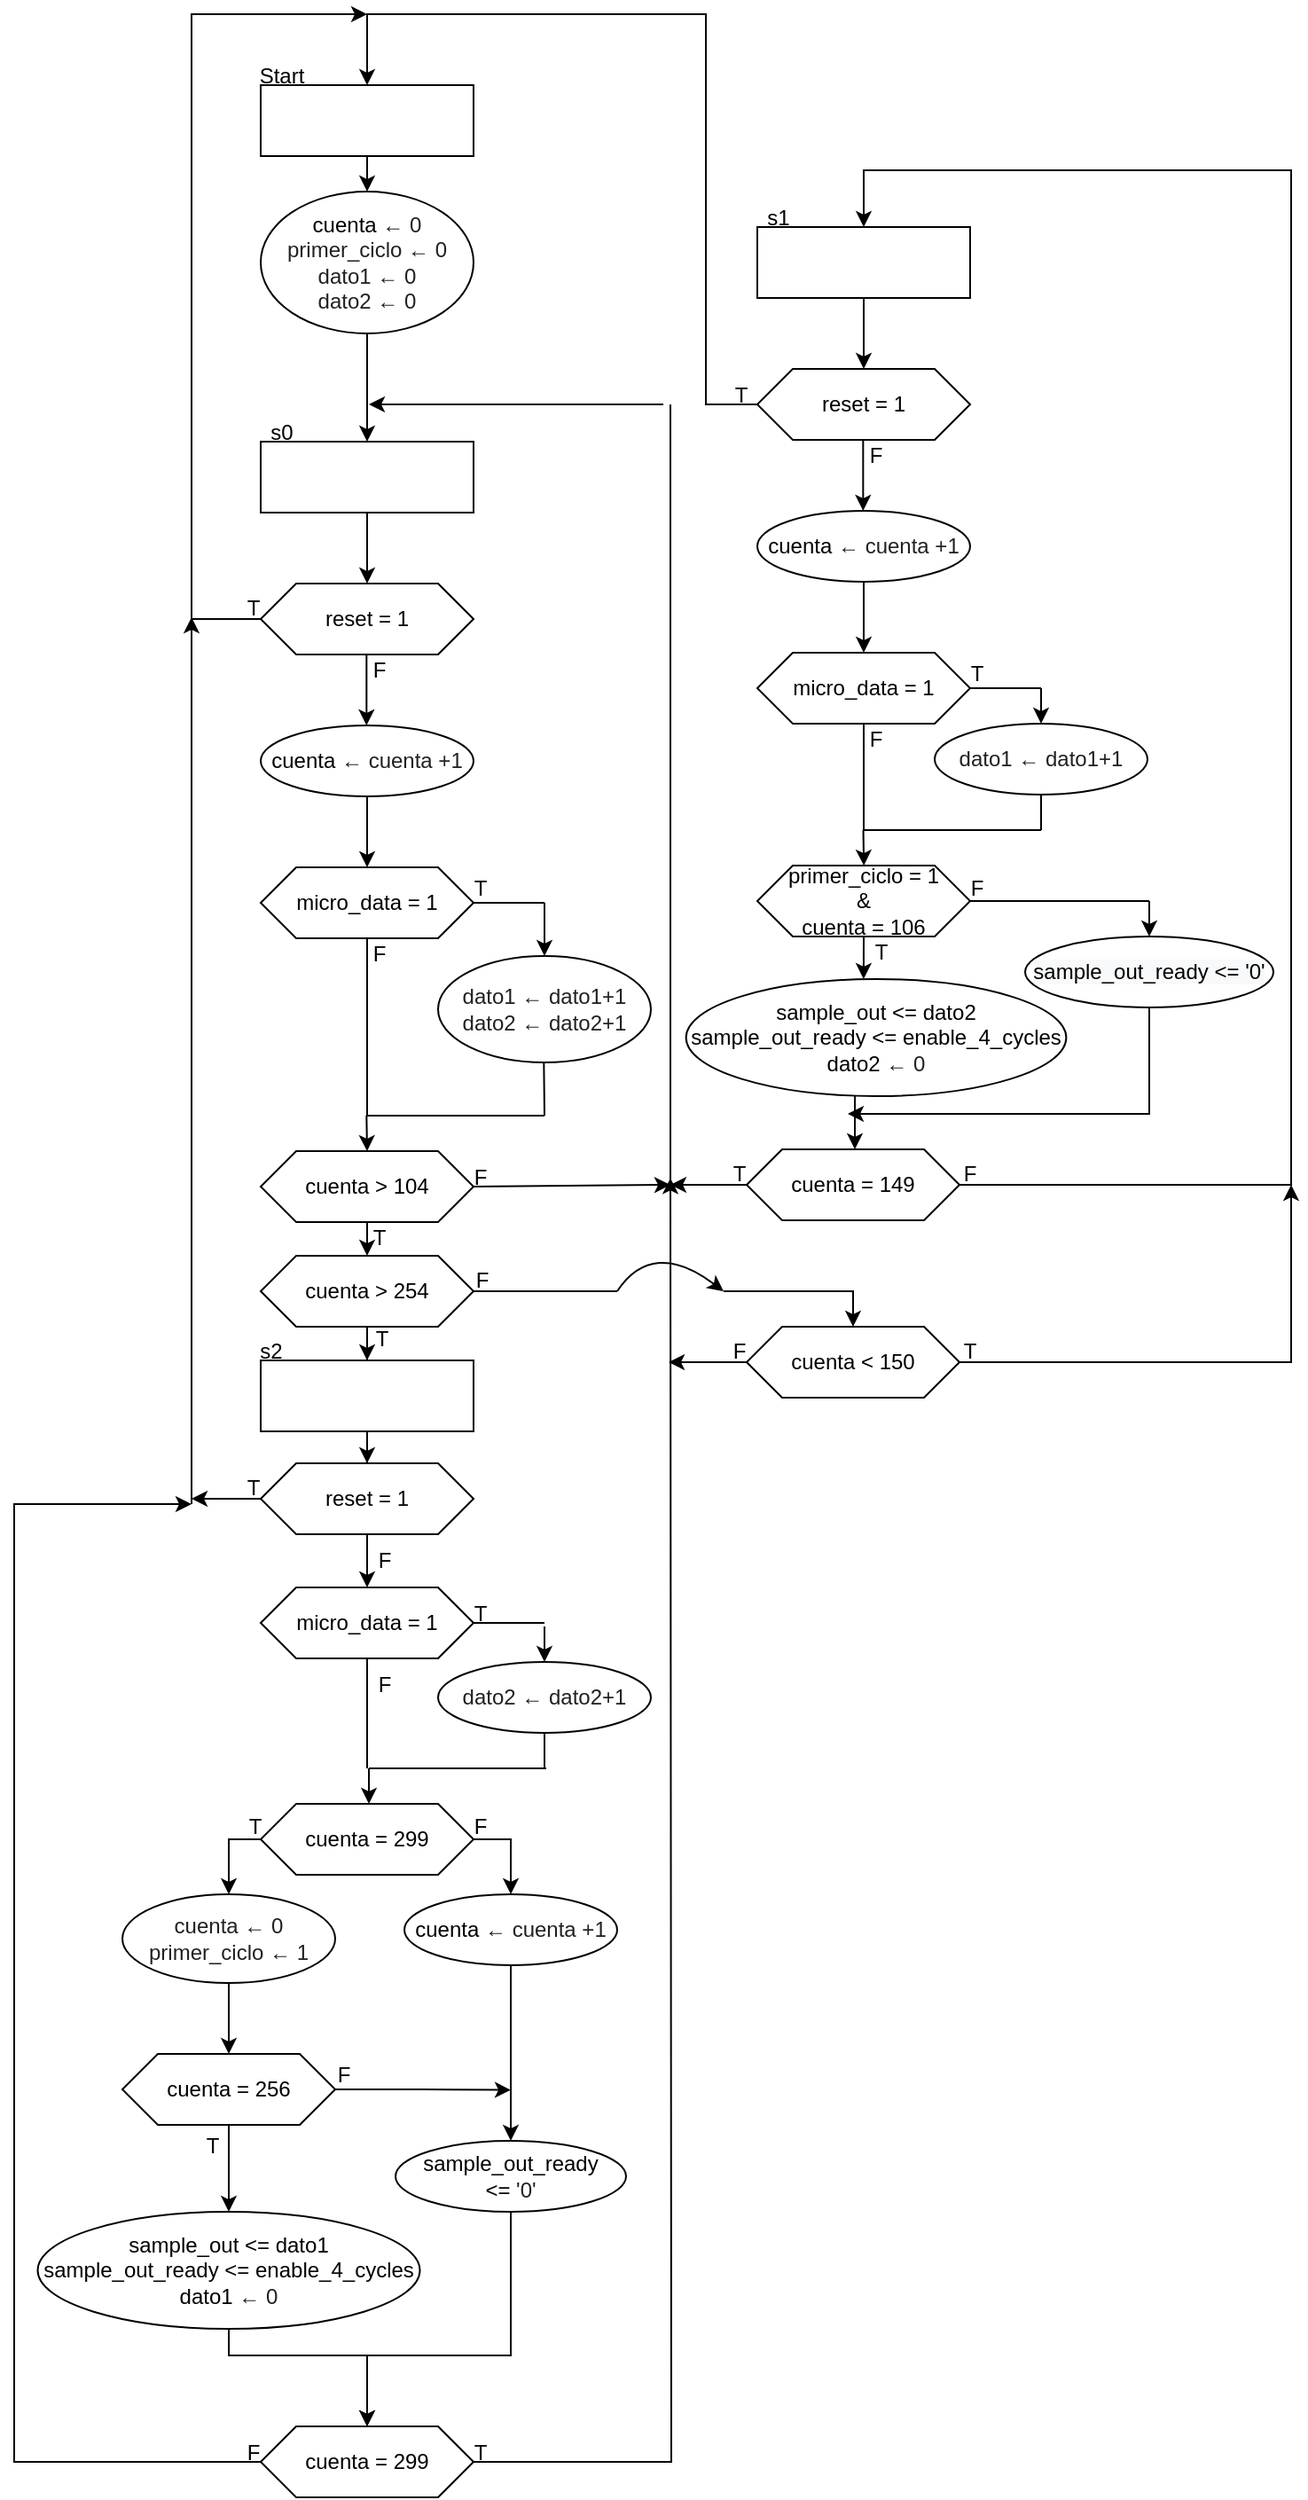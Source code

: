 <mxfile version="15.7.3" type="device"><diagram id="C5RBs43oDa-KdzZeNtuy" name="Page-1"><mxGraphModel dx="1602" dy="1832" grid="1" gridSize="10" guides="1" tooltips="1" connect="1" arrows="1" fold="1" page="0" pageScale="1" pageWidth="583" pageHeight="827" math="0" shadow="0"><root><mxCell id="WIyWlLk6GJQsqaUBKTNV-0"/><mxCell id="WIyWlLk6GJQsqaUBKTNV-1" parent="WIyWlLk6GJQsqaUBKTNV-0"/><mxCell id="9JJSm0wOa6I-Iud2aDGK-3" value="" style="rounded=0;whiteSpace=wrap;html=1;fontFamily=Helvetica;fontSize=12;" parent="WIyWlLk6GJQsqaUBKTNV-1" vertex="1"><mxGeometry x="79" y="161" width="120" height="40" as="geometry"/></mxCell><mxCell id="9JJSm0wOa6I-Iud2aDGK-21" value="" style="edgeStyle=orthogonalEdgeStyle;rounded=0;orthogonalLoop=1;jettySize=auto;html=1;fontFamily=Helvetica;fontSize=12;exitX=0.5;exitY=1;exitDx=0;exitDy=0;entryX=0.5;entryY=0;entryDx=0;entryDy=0;" parent="WIyWlLk6GJQsqaUBKTNV-1" source="9JJSm0wOa6I-Iud2aDGK-3" target="9JJSm0wOa6I-Iud2aDGK-4" edge="1"><mxGeometry relative="1" as="geometry"><mxPoint x="199" y="231" as="targetPoint"/></mxGeometry></mxCell><mxCell id="BAxWqyNCmhtyHYkOYD8_-35" style="edgeStyle=orthogonalEdgeStyle;rounded=0;orthogonalLoop=1;jettySize=auto;html=1;exitX=0;exitY=0.5;exitDx=0;exitDy=0;" parent="WIyWlLk6GJQsqaUBKTNV-1" source="9JJSm0wOa6I-Iud2aDGK-4" edge="1"><mxGeometry relative="1" as="geometry"><mxPoint x="139" y="-80" as="targetPoint"/><Array as="points"><mxPoint x="40" y="261"/><mxPoint x="40" y="-80"/></Array></mxGeometry></mxCell><mxCell id="9JJSm0wOa6I-Iud2aDGK-4" value="reset = 1" style="shape=hexagon;perimeter=hexagonPerimeter2;whiteSpace=wrap;html=1;fixedSize=1;fontFamily=Helvetica;fontSize=12;" parent="WIyWlLk6GJQsqaUBKTNV-1" vertex="1"><mxGeometry x="79" y="241" width="120" height="40" as="geometry"/></mxCell><mxCell id="9JJSm0wOa6I-Iud2aDGK-7" value="cuenta&amp;nbsp;&lt;span style=&quot;color: rgb(33 , 33 , 33) ; text-align: left ; background-color: rgb(255 , 255 , 255)&quot;&gt;← cuenta +1&lt;/span&gt;" style="ellipse;whiteSpace=wrap;html=1;fontFamily=Helvetica;fontSize=12;" parent="WIyWlLk6GJQsqaUBKTNV-1" vertex="1"><mxGeometry x="79" y="321" width="120" height="40" as="geometry"/></mxCell><mxCell id="9JJSm0wOa6I-Iud2aDGK-10" value="micro_data = 1" style="shape=hexagon;perimeter=hexagonPerimeter2;whiteSpace=wrap;html=1;fixedSize=1;fontFamily=Helvetica;fontSize=12;" parent="WIyWlLk6GJQsqaUBKTNV-1" vertex="1"><mxGeometry x="79" y="401" width="120" height="40" as="geometry"/></mxCell><mxCell id="9JJSm0wOa6I-Iud2aDGK-11" value="&lt;span style=&quot;font-family: &amp;#34;helvetica&amp;#34; ; font-size: 12px ; font-style: normal ; font-weight: 400 ; letter-spacing: normal ; text-indent: 0px ; text-transform: none ; word-spacing: 0px ; color: rgb(33 , 33 , 33) ; text-align: left ; background-color: rgb(255 , 255 , 255)&quot;&gt;dato1&amp;nbsp;&lt;/span&gt;&lt;span style=&quot;font-family: &amp;#34;helvetica&amp;#34; ; font-size: 12px ; font-style: normal ; font-weight: 400 ; letter-spacing: normal ; text-indent: 0px ; text-transform: none ; word-spacing: 0px ; color: rgb(33 , 33 , 33) ; text-align: left ; background-color: rgb(255 , 255 , 255)&quot;&gt;← dato1+1&lt;/span&gt;&lt;br&gt;&lt;span style=&quot;font-family: &amp;#34;helvetica&amp;#34; ; color: rgb(33 , 33 , 33) ; text-align: left ; background-color: rgb(255 , 255 , 255)&quot;&gt;dato2&amp;nbsp;&lt;/span&gt;&lt;span style=&quot;font-family: &amp;#34;helvetica&amp;#34; ; color: rgb(33 , 33 , 33) ; text-align: left ; background-color: rgb(255 , 255 , 255)&quot;&gt;← dato2+1&lt;br&gt;&lt;/span&gt;" style="ellipse;whiteSpace=wrap;html=1;fontFamily=Helvetica;fontSize=12;" parent="WIyWlLk6GJQsqaUBKTNV-1" vertex="1"><mxGeometry x="179" y="451" width="120" height="60" as="geometry"/></mxCell><mxCell id="9JJSm0wOa6I-Iud2aDGK-12" value="cuenta &amp;gt; 104" style="shape=hexagon;perimeter=hexagonPerimeter2;whiteSpace=wrap;html=1;fixedSize=1;fontFamily=Helvetica;fontSize=12;" parent="WIyWlLk6GJQsqaUBKTNV-1" vertex="1"><mxGeometry x="79" y="561" width="120" height="40" as="geometry"/></mxCell><mxCell id="9JJSm0wOa6I-Iud2aDGK-108" value="" style="edgeStyle=orthogonalEdgeStyle;rounded=0;orthogonalLoop=1;jettySize=auto;html=1;fontFamily=Helvetica;fontSize=12;" parent="WIyWlLk6GJQsqaUBKTNV-1" source="9JJSm0wOa6I-Iud2aDGK-13" target="9JJSm0wOa6I-Iud2aDGK-107" edge="1"><mxGeometry relative="1" as="geometry"/></mxCell><mxCell id="9JJSm0wOa6I-Iud2aDGK-13" value="cuenta &amp;gt; 254" style="shape=hexagon;perimeter=hexagonPerimeter2;whiteSpace=wrap;html=1;fixedSize=1;fontFamily=Helvetica;fontSize=12;" parent="WIyWlLk6GJQsqaUBKTNV-1" vertex="1"><mxGeometry x="79" y="620" width="120" height="40" as="geometry"/></mxCell><mxCell id="9JJSm0wOa6I-Iud2aDGK-22" value="T" style="text;html=1;strokeColor=none;fillColor=none;align=center;verticalAlign=middle;whiteSpace=wrap;rounded=0;fontFamily=Helvetica;fontSize=12;" parent="WIyWlLk6GJQsqaUBKTNV-1" vertex="1"><mxGeometry x="45" y="240" width="60" height="30" as="geometry"/></mxCell><mxCell id="9JJSm0wOa6I-Iud2aDGK-24" value="F" style="text;html=1;strokeColor=none;fillColor=none;align=center;verticalAlign=middle;whiteSpace=wrap;rounded=0;fontFamily=Helvetica;fontSize=12;" parent="WIyWlLk6GJQsqaUBKTNV-1" vertex="1"><mxGeometry x="116" y="275" width="60" height="30" as="geometry"/></mxCell><mxCell id="9JJSm0wOa6I-Iud2aDGK-25" value="" style="endArrow=classic;html=1;rounded=0;fontFamily=Helvetica;fontSize=12;entryX=0.5;entryY=0;entryDx=0;entryDy=0;exitX=0.5;exitY=1;exitDx=0;exitDy=0;" parent="WIyWlLk6GJQsqaUBKTNV-1" source="9JJSm0wOa6I-Iud2aDGK-7" target="9JJSm0wOa6I-Iud2aDGK-10" edge="1"><mxGeometry width="50" height="50" relative="1" as="geometry"><mxPoint x="139" y="411" as="sourcePoint"/><mxPoint x="189" y="361" as="targetPoint"/></mxGeometry></mxCell><mxCell id="9JJSm0wOa6I-Iud2aDGK-26" value="" style="endArrow=classic;html=1;rounded=0;fontFamily=Helvetica;fontSize=12;entryX=0.5;entryY=0;entryDx=0;entryDy=0;exitX=0.5;exitY=1;exitDx=0;exitDy=0;" parent="WIyWlLk6GJQsqaUBKTNV-1" edge="1"><mxGeometry width="50" height="50" relative="1" as="geometry"><mxPoint x="138.66" y="281" as="sourcePoint"/><mxPoint x="138.66" y="321" as="targetPoint"/></mxGeometry></mxCell><mxCell id="9JJSm0wOa6I-Iud2aDGK-27" value="" style="endArrow=classic;html=1;rounded=0;fontFamily=Helvetica;fontSize=12;entryX=0.5;entryY=0;entryDx=0;entryDy=0;" parent="WIyWlLk6GJQsqaUBKTNV-1" target="9JJSm0wOa6I-Iud2aDGK-11" edge="1"><mxGeometry width="50" height="50" relative="1" as="geometry"><mxPoint x="239" y="421" as="sourcePoint"/><mxPoint x="238.66" y="441" as="targetPoint"/></mxGeometry></mxCell><mxCell id="9JJSm0wOa6I-Iud2aDGK-28" value="" style="endArrow=none;html=1;rounded=0;fontFamily=Helvetica;fontSize=12;exitX=1;exitY=0.5;exitDx=0;exitDy=0;" parent="WIyWlLk6GJQsqaUBKTNV-1" source="9JJSm0wOa6I-Iud2aDGK-10" edge="1"><mxGeometry width="50" height="50" relative="1" as="geometry"><mxPoint x="69" y="231" as="sourcePoint"/><mxPoint x="239" y="421" as="targetPoint"/></mxGeometry></mxCell><mxCell id="9JJSm0wOa6I-Iud2aDGK-29" value="" style="endArrow=none;html=1;rounded=0;fontFamily=Helvetica;fontSize=12;" parent="WIyWlLk6GJQsqaUBKTNV-1" edge="1"><mxGeometry width="50" height="50" relative="1" as="geometry"><mxPoint x="139" y="541" as="sourcePoint"/><mxPoint x="239" y="541" as="targetPoint"/></mxGeometry></mxCell><mxCell id="9JJSm0wOa6I-Iud2aDGK-30" value="" style="endArrow=classic;html=1;rounded=0;fontFamily=Helvetica;fontSize=12;" parent="WIyWlLk6GJQsqaUBKTNV-1" edge="1"><mxGeometry width="50" height="50" relative="1" as="geometry"><mxPoint x="138.66" y="541" as="sourcePoint"/><mxPoint x="139" y="561" as="targetPoint"/></mxGeometry></mxCell><mxCell id="9JJSm0wOa6I-Iud2aDGK-31" value="" style="endArrow=none;html=1;rounded=0;fontFamily=Helvetica;fontSize=12;entryX=0.5;entryY=1;entryDx=0;entryDy=0;" parent="WIyWlLk6GJQsqaUBKTNV-1" target="9JJSm0wOa6I-Iud2aDGK-10" edge="1"><mxGeometry width="50" height="50" relative="1" as="geometry"><mxPoint x="139" y="541" as="sourcePoint"/><mxPoint x="174" y="491" as="targetPoint"/></mxGeometry></mxCell><mxCell id="9JJSm0wOa6I-Iud2aDGK-32" value="" style="endArrow=none;html=1;rounded=0;fontFamily=Helvetica;fontSize=12;entryX=0.5;entryY=1;entryDx=0;entryDy=0;" parent="WIyWlLk6GJQsqaUBKTNV-1" edge="1"><mxGeometry width="50" height="50" relative="1" as="geometry"><mxPoint x="239" y="541" as="sourcePoint"/><mxPoint x="238.66" y="511" as="targetPoint"/></mxGeometry></mxCell><mxCell id="9JJSm0wOa6I-Iud2aDGK-33" value="F" style="text;html=1;strokeColor=none;fillColor=none;align=center;verticalAlign=middle;whiteSpace=wrap;rounded=0;fontFamily=Helvetica;fontSize=12;" parent="WIyWlLk6GJQsqaUBKTNV-1" vertex="1"><mxGeometry x="116" y="435" width="60" height="30" as="geometry"/></mxCell><mxCell id="9JJSm0wOa6I-Iud2aDGK-34" value="T" style="text;html=1;strokeColor=none;fillColor=none;align=center;verticalAlign=middle;whiteSpace=wrap;rounded=0;fontFamily=Helvetica;fontSize=12;" parent="WIyWlLk6GJQsqaUBKTNV-1" vertex="1"><mxGeometry x="173" y="398" width="60" height="30" as="geometry"/></mxCell><mxCell id="9JJSm0wOa6I-Iud2aDGK-38" value="" style="endArrow=none;html=1;rounded=0;fontFamily=Helvetica;fontSize=12;" parent="WIyWlLk6GJQsqaUBKTNV-1" edge="1"><mxGeometry width="50" height="50" relative="1" as="geometry"><mxPoint x="310" y="140" as="sourcePoint"/><mxPoint x="310" y="580" as="targetPoint"/></mxGeometry></mxCell><mxCell id="9JJSm0wOa6I-Iud2aDGK-39" value="" style="endArrow=classic;html=1;rounded=0;fontFamily=Helvetica;fontSize=12;" parent="WIyWlLk6GJQsqaUBKTNV-1" edge="1"><mxGeometry width="50" height="50" relative="1" as="geometry"><mxPoint x="306" y="140" as="sourcePoint"/><mxPoint x="140" y="140" as="targetPoint"/></mxGeometry></mxCell><mxCell id="9JJSm0wOa6I-Iud2aDGK-40" value="T" style="text;html=1;strokeColor=none;fillColor=none;align=center;verticalAlign=middle;whiteSpace=wrap;rounded=0;fontFamily=Helvetica;fontSize=12;" parent="WIyWlLk6GJQsqaUBKTNV-1" vertex="1"><mxGeometry x="116" y="595" width="60" height="30" as="geometry"/></mxCell><mxCell id="9JJSm0wOa6I-Iud2aDGK-41" value="" style="endArrow=classic;html=1;rounded=0;fontFamily=Helvetica;fontSize=12;" parent="WIyWlLk6GJQsqaUBKTNV-1" source="9JJSm0wOa6I-Iud2aDGK-12" edge="1"><mxGeometry width="50" height="50" relative="1" as="geometry"><mxPoint x="239" y="621" as="sourcePoint"/><mxPoint x="139" y="620" as="targetPoint"/></mxGeometry></mxCell><mxCell id="9JJSm0wOa6I-Iud2aDGK-42" value="s0" style="text;html=1;strokeColor=none;fillColor=none;align=center;verticalAlign=middle;whiteSpace=wrap;rounded=0;fontFamily=Helvetica;fontSize=12;" parent="WIyWlLk6GJQsqaUBKTNV-1" vertex="1"><mxGeometry x="61" y="141" width="60" height="30" as="geometry"/></mxCell><mxCell id="9JJSm0wOa6I-Iud2aDGK-64" value="" style="rounded=0;whiteSpace=wrap;html=1;fontFamily=Helvetica;fontSize=12;" parent="WIyWlLk6GJQsqaUBKTNV-1" vertex="1"><mxGeometry x="359" y="40" width="120" height="40" as="geometry"/></mxCell><mxCell id="9JJSm0wOa6I-Iud2aDGK-65" value="" style="edgeStyle=orthogonalEdgeStyle;rounded=0;orthogonalLoop=1;jettySize=auto;html=1;fontFamily=Helvetica;fontSize=12;exitX=0.5;exitY=1;exitDx=0;exitDy=0;entryX=0.5;entryY=0;entryDx=0;entryDy=0;" parent="WIyWlLk6GJQsqaUBKTNV-1" source="9JJSm0wOa6I-Iud2aDGK-64" target="9JJSm0wOa6I-Iud2aDGK-66" edge="1"><mxGeometry relative="1" as="geometry"><mxPoint x="479" y="110" as="targetPoint"/></mxGeometry></mxCell><mxCell id="BAxWqyNCmhtyHYkOYD8_-33" style="edgeStyle=orthogonalEdgeStyle;rounded=0;orthogonalLoop=1;jettySize=auto;html=1;exitX=0;exitY=0.5;exitDx=0;exitDy=0;entryX=0.5;entryY=0;entryDx=0;entryDy=0;" parent="WIyWlLk6GJQsqaUBKTNV-1" source="9JJSm0wOa6I-Iud2aDGK-66" target="BAxWqyNCmhtyHYkOYD8_-28" edge="1"><mxGeometry relative="1" as="geometry"><mxPoint x="130" y="-90" as="targetPoint"/><Array as="points"><mxPoint x="330" y="140"/><mxPoint x="330" y="-80"/><mxPoint x="139" y="-80"/></Array></mxGeometry></mxCell><mxCell id="9JJSm0wOa6I-Iud2aDGK-66" value="reset = 1" style="shape=hexagon;perimeter=hexagonPerimeter2;whiteSpace=wrap;html=1;fixedSize=1;fontFamily=Helvetica;fontSize=12;" parent="WIyWlLk6GJQsqaUBKTNV-1" vertex="1"><mxGeometry x="359" y="120" width="120" height="40" as="geometry"/></mxCell><mxCell id="9JJSm0wOa6I-Iud2aDGK-67" value="cuenta&amp;nbsp;&lt;span style=&quot;color: rgb(33 , 33 , 33) ; text-align: left ; background-color: rgb(255 , 255 , 255)&quot;&gt;← cuenta +1&lt;/span&gt;" style="ellipse;whiteSpace=wrap;html=1;fontFamily=Helvetica;fontSize=12;" parent="WIyWlLk6GJQsqaUBKTNV-1" vertex="1"><mxGeometry x="359" y="200" width="120" height="40" as="geometry"/></mxCell><mxCell id="9JJSm0wOa6I-Iud2aDGK-68" value="micro_data = 1" style="shape=hexagon;perimeter=hexagonPerimeter2;whiteSpace=wrap;html=1;fixedSize=1;fontFamily=Helvetica;fontSize=12;" parent="WIyWlLk6GJQsqaUBKTNV-1" vertex="1"><mxGeometry x="359" y="280" width="120" height="40" as="geometry"/></mxCell><mxCell id="9JJSm0wOa6I-Iud2aDGK-69" value="&lt;span style=&quot;font-family: &amp;#34;helvetica&amp;#34; ; font-size: 12px ; font-style: normal ; font-weight: 400 ; letter-spacing: normal ; text-indent: 0px ; text-transform: none ; word-spacing: 0px ; color: rgb(33 , 33 , 33) ; text-align: left ; background-color: rgb(255 , 255 , 255)&quot;&gt;dato1&amp;nbsp;&lt;/span&gt;&lt;span style=&quot;font-family: &amp;#34;helvetica&amp;#34; ; font-size: 12px ; font-style: normal ; font-weight: 400 ; letter-spacing: normal ; text-indent: 0px ; text-transform: none ; word-spacing: 0px ; color: rgb(33 , 33 , 33) ; text-align: left ; background-color: rgb(255 , 255 , 255)&quot;&gt;← dato1+1&lt;/span&gt;&lt;span style=&quot;font-family: &amp;#34;helvetica&amp;#34; ; color: rgb(33 , 33 , 33) ; text-align: left ; background-color: rgb(255 , 255 , 255)&quot;&gt;&lt;br&gt;&lt;/span&gt;" style="ellipse;whiteSpace=wrap;html=1;fontFamily=Helvetica;fontSize=12;" parent="WIyWlLk6GJQsqaUBKTNV-1" vertex="1"><mxGeometry x="459" y="320" width="120" height="40" as="geometry"/></mxCell><mxCell id="9JJSm0wOa6I-Iud2aDGK-70" value="primer_ciclo = 1&lt;br&gt;&amp;amp;&lt;br&gt;cuenta = 106" style="shape=hexagon;perimeter=hexagonPerimeter2;whiteSpace=wrap;html=1;fixedSize=1;fontFamily=Helvetica;fontSize=12;" parent="WIyWlLk6GJQsqaUBKTNV-1" vertex="1"><mxGeometry x="359" y="400" width="120" height="40" as="geometry"/></mxCell><mxCell id="9JJSm0wOa6I-Iud2aDGK-71" value="F" style="text;html=1;strokeColor=none;fillColor=none;align=center;verticalAlign=middle;whiteSpace=wrap;rounded=0;fontFamily=Helvetica;fontSize=12;" parent="WIyWlLk6GJQsqaUBKTNV-1" vertex="1"><mxGeometry x="396" y="154" width="60" height="30" as="geometry"/></mxCell><mxCell id="9JJSm0wOa6I-Iud2aDGK-72" value="" style="endArrow=classic;html=1;rounded=0;fontFamily=Helvetica;fontSize=12;entryX=0.5;entryY=0;entryDx=0;entryDy=0;exitX=0.5;exitY=1;exitDx=0;exitDy=0;" parent="WIyWlLk6GJQsqaUBKTNV-1" source="9JJSm0wOa6I-Iud2aDGK-67" target="9JJSm0wOa6I-Iud2aDGK-68" edge="1"><mxGeometry width="50" height="50" relative="1" as="geometry"><mxPoint x="419" y="290" as="sourcePoint"/><mxPoint x="469" y="240" as="targetPoint"/></mxGeometry></mxCell><mxCell id="9JJSm0wOa6I-Iud2aDGK-73" value="" style="endArrow=classic;html=1;rounded=0;fontFamily=Helvetica;fontSize=12;entryX=0.5;entryY=0;entryDx=0;entryDy=0;exitX=0.5;exitY=1;exitDx=0;exitDy=0;" parent="WIyWlLk6GJQsqaUBKTNV-1" edge="1"><mxGeometry width="50" height="50" relative="1" as="geometry"><mxPoint x="418.66" y="160" as="sourcePoint"/><mxPoint x="418.66" y="200" as="targetPoint"/></mxGeometry></mxCell><mxCell id="9JJSm0wOa6I-Iud2aDGK-74" value="" style="endArrow=classic;html=1;rounded=0;fontFamily=Helvetica;fontSize=12;" parent="WIyWlLk6GJQsqaUBKTNV-1" edge="1"><mxGeometry width="50" height="50" relative="1" as="geometry"><mxPoint x="519" y="300" as="sourcePoint"/><mxPoint x="519" y="320" as="targetPoint"/></mxGeometry></mxCell><mxCell id="9JJSm0wOa6I-Iud2aDGK-75" value="" style="endArrow=none;html=1;rounded=0;fontFamily=Helvetica;fontSize=12;exitX=1;exitY=0.5;exitDx=0;exitDy=0;" parent="WIyWlLk6GJQsqaUBKTNV-1" source="9JJSm0wOa6I-Iud2aDGK-68" edge="1"><mxGeometry width="50" height="50" relative="1" as="geometry"><mxPoint x="349" y="110" as="sourcePoint"/><mxPoint x="519" y="300" as="targetPoint"/></mxGeometry></mxCell><mxCell id="9JJSm0wOa6I-Iud2aDGK-76" value="" style="endArrow=none;html=1;rounded=0;fontFamily=Helvetica;fontSize=12;" parent="WIyWlLk6GJQsqaUBKTNV-1" edge="1"><mxGeometry width="50" height="50" relative="1" as="geometry"><mxPoint x="419.0" y="380" as="sourcePoint"/><mxPoint x="519" y="380" as="targetPoint"/></mxGeometry></mxCell><mxCell id="9JJSm0wOa6I-Iud2aDGK-77" value="" style="endArrow=classic;html=1;rounded=0;fontFamily=Helvetica;fontSize=12;" parent="WIyWlLk6GJQsqaUBKTNV-1" edge="1"><mxGeometry width="50" height="50" relative="1" as="geometry"><mxPoint x="418.76" y="380" as="sourcePoint"/><mxPoint x="419.1" y="400" as="targetPoint"/></mxGeometry></mxCell><mxCell id="9JJSm0wOa6I-Iud2aDGK-78" value="" style="endArrow=none;html=1;rounded=0;fontFamily=Helvetica;fontSize=12;entryX=0.5;entryY=1;entryDx=0;entryDy=0;" parent="WIyWlLk6GJQsqaUBKTNV-1" target="9JJSm0wOa6I-Iud2aDGK-68" edge="1"><mxGeometry width="50" height="50" relative="1" as="geometry"><mxPoint x="419" y="380" as="sourcePoint"/><mxPoint x="454" y="370" as="targetPoint"/></mxGeometry></mxCell><mxCell id="9JJSm0wOa6I-Iud2aDGK-79" value="" style="endArrow=none;html=1;rounded=0;fontFamily=Helvetica;fontSize=12;entryX=0.5;entryY=1;entryDx=0;entryDy=0;" parent="WIyWlLk6GJQsqaUBKTNV-1" target="9JJSm0wOa6I-Iud2aDGK-69" edge="1"><mxGeometry width="50" height="50" relative="1" as="geometry"><mxPoint x="519" y="380" as="sourcePoint"/><mxPoint x="518.66" y="390" as="targetPoint"/></mxGeometry></mxCell><mxCell id="9JJSm0wOa6I-Iud2aDGK-80" value="F" style="text;html=1;strokeColor=none;fillColor=none;align=center;verticalAlign=middle;whiteSpace=wrap;rounded=0;fontFamily=Helvetica;fontSize=12;" parent="WIyWlLk6GJQsqaUBKTNV-1" vertex="1"><mxGeometry x="396" y="314" width="60" height="30" as="geometry"/></mxCell><mxCell id="9JJSm0wOa6I-Iud2aDGK-81" value="T" style="text;html=1;strokeColor=none;fillColor=none;align=center;verticalAlign=middle;whiteSpace=wrap;rounded=0;fontFamily=Helvetica;fontSize=12;" parent="WIyWlLk6GJQsqaUBKTNV-1" vertex="1"><mxGeometry x="453" y="277" width="60" height="30" as="geometry"/></mxCell><mxCell id="9JJSm0wOa6I-Iud2aDGK-82" value="F" style="text;html=1;strokeColor=none;fillColor=none;align=center;verticalAlign=middle;whiteSpace=wrap;rounded=0;fontFamily=Helvetica;fontSize=12;" parent="WIyWlLk6GJQsqaUBKTNV-1" vertex="1"><mxGeometry x="453" y="398" width="60" height="30" as="geometry"/></mxCell><mxCell id="9JJSm0wOa6I-Iud2aDGK-83" value="s1" style="text;html=1;strokeColor=none;fillColor=none;align=center;verticalAlign=middle;whiteSpace=wrap;rounded=0;fontFamily=Helvetica;fontSize=12;" parent="WIyWlLk6GJQsqaUBKTNV-1" vertex="1"><mxGeometry x="341" y="20" width="60" height="30" as="geometry"/></mxCell><mxCell id="9JJSm0wOa6I-Iud2aDGK-89" value="sample_out &amp;lt;= dato2&lt;br&gt;sample_out_ready &amp;lt;= enable_4_cycles&lt;br&gt;dato2&amp;nbsp;&lt;span style=&quot;color: rgb(33 , 33 , 33) ; text-align: left ; background-color: rgb(255 , 255 , 255)&quot;&gt;← 0&lt;/span&gt;" style="ellipse;whiteSpace=wrap;html=1;fontFamily=Helvetica;fontSize=12;" parent="WIyWlLk6GJQsqaUBKTNV-1" vertex="1"><mxGeometry x="318.82" y="464" width="214.37" height="66" as="geometry"/></mxCell><mxCell id="9JJSm0wOa6I-Iud2aDGK-90" value="" style="endArrow=classic;html=1;rounded=0;fontFamily=Helvetica;fontSize=12;entryX=0.467;entryY=0;entryDx=0;entryDy=0;exitX=0.5;exitY=1;exitDx=0;exitDy=0;entryPerimeter=0;" parent="WIyWlLk6GJQsqaUBKTNV-1" source="9JJSm0wOa6I-Iud2aDGK-70" target="9JJSm0wOa6I-Iud2aDGK-89" edge="1"><mxGeometry width="50" height="50" relative="1" as="geometry"><mxPoint x="390" y="530" as="sourcePoint"/><mxPoint x="440" y="480" as="targetPoint"/></mxGeometry></mxCell><mxCell id="9JJSm0wOa6I-Iud2aDGK-92" value="F" style="text;html=1;strokeColor=none;fillColor=none;align=center;verticalAlign=middle;whiteSpace=wrap;rounded=0;fontFamily=Helvetica;fontSize=12;" parent="WIyWlLk6GJQsqaUBKTNV-1" vertex="1"><mxGeometry x="173" y="561" width="60" height="30" as="geometry"/></mxCell><mxCell id="9JJSm0wOa6I-Iud2aDGK-93" value="T" style="text;html=1;strokeColor=none;fillColor=none;align=center;verticalAlign=middle;whiteSpace=wrap;rounded=0;fontFamily=Helvetica;fontSize=12;" parent="WIyWlLk6GJQsqaUBKTNV-1" vertex="1"><mxGeometry x="399" y="434" width="60" height="30" as="geometry"/></mxCell><mxCell id="9JJSm0wOa6I-Iud2aDGK-94" value="" style="endArrow=none;html=1;rounded=0;fontFamily=Helvetica;fontSize=12;entryX=1;entryY=0.5;entryDx=0;entryDy=0;" parent="WIyWlLk6GJQsqaUBKTNV-1" target="9JJSm0wOa6I-Iud2aDGK-70" edge="1"><mxGeometry width="50" height="50" relative="1" as="geometry"><mxPoint x="580" y="420" as="sourcePoint"/><mxPoint x="480" y="450" as="targetPoint"/></mxGeometry></mxCell><mxCell id="9JJSm0wOa6I-Iud2aDGK-96" value="" style="endArrow=classic;html=1;rounded=0;fontFamily=Helvetica;fontSize=12;entryX=0.5;entryY=0;entryDx=0;entryDy=0;" parent="WIyWlLk6GJQsqaUBKTNV-1" target="9JJSm0wOa6I-Iud2aDGK-97" edge="1"><mxGeometry width="50" height="50" relative="1" as="geometry"><mxPoint x="580" y="420" as="sourcePoint"/><mxPoint x="600" y="440" as="targetPoint"/><Array as="points"/></mxGeometry></mxCell><mxCell id="m0fct79H3p3J6XxrdPCG-0" style="edgeStyle=orthogonalEdgeStyle;rounded=0;orthogonalLoop=1;jettySize=auto;html=1;exitX=0.5;exitY=1;exitDx=0;exitDy=0;" edge="1" parent="WIyWlLk6GJQsqaUBKTNV-1" source="9JJSm0wOa6I-Iud2aDGK-97"><mxGeometry relative="1" as="geometry"><mxPoint x="410" y="540" as="targetPoint"/><Array as="points"><mxPoint x="580" y="540"/></Array></mxGeometry></mxCell><mxCell id="9JJSm0wOa6I-Iud2aDGK-97" value="&lt;span style=&quot;color: rgb(0 , 0 , 0) ; font-family: &amp;#34;helvetica&amp;#34; ; font-size: 12px ; font-style: normal ; font-weight: 400 ; letter-spacing: normal ; text-align: center ; text-indent: 0px ; text-transform: none ; word-spacing: 0px ; background-color: rgb(248 , 249 , 250) ; display: inline ; float: none&quot;&gt;sample_out_ready &amp;lt;= '0&lt;span&gt;'&lt;/span&gt;&lt;/span&gt;" style="ellipse;whiteSpace=wrap;html=1;fontFamily=Helvetica;fontSize=12;" parent="WIyWlLk6GJQsqaUBKTNV-1" vertex="1"><mxGeometry x="510" y="440" width="140" height="40" as="geometry"/></mxCell><mxCell id="9JJSm0wOa6I-Iud2aDGK-100" value="" style="endArrow=classic;html=1;rounded=0;fontFamily=Helvetica;fontSize=12;" parent="WIyWlLk6GJQsqaUBKTNV-1" edge="1"><mxGeometry width="50" height="50" relative="1" as="geometry"><mxPoint x="414" y="530" as="sourcePoint"/><mxPoint x="414" y="560" as="targetPoint"/></mxGeometry></mxCell><mxCell id="9JJSm0wOa6I-Iud2aDGK-104" style="edgeStyle=orthogonalEdgeStyle;rounded=0;orthogonalLoop=1;jettySize=auto;html=1;exitX=1;exitY=0.5;exitDx=0;exitDy=0;fontFamily=Helvetica;fontSize=12;entryX=0.5;entryY=0;entryDx=0;entryDy=0;" parent="WIyWlLk6GJQsqaUBKTNV-1" source="9JJSm0wOa6I-Iud2aDGK-102" target="9JJSm0wOa6I-Iud2aDGK-64" edge="1"><mxGeometry relative="1" as="geometry"><mxPoint x="660" y="7.778" as="targetPoint"/><Array as="points"><mxPoint x="660" y="580"/><mxPoint x="660" y="8"/><mxPoint x="419" y="8"/></Array></mxGeometry></mxCell><mxCell id="9JJSm0wOa6I-Iud2aDGK-102" value="cuenta = 149" style="shape=hexagon;perimeter=hexagonPerimeter2;whiteSpace=wrap;html=1;fixedSize=1;fontFamily=Helvetica;fontSize=12;" parent="WIyWlLk6GJQsqaUBKTNV-1" vertex="1"><mxGeometry x="353" y="560" width="120" height="40" as="geometry"/></mxCell><mxCell id="9JJSm0wOa6I-Iud2aDGK-103" value="T" style="text;html=1;strokeColor=none;fillColor=none;align=center;verticalAlign=middle;whiteSpace=wrap;rounded=0;fontFamily=Helvetica;fontSize=12;" parent="WIyWlLk6GJQsqaUBKTNV-1" vertex="1"><mxGeometry x="318.82" y="559" width="60" height="30" as="geometry"/></mxCell><mxCell id="9JJSm0wOa6I-Iud2aDGK-105" value="" style="endArrow=classic;html=1;rounded=0;fontFamily=Helvetica;fontSize=12;exitX=0;exitY=0.5;exitDx=0;exitDy=0;" parent="WIyWlLk6GJQsqaUBKTNV-1" source="9JJSm0wOa6I-Iud2aDGK-102" edge="1"><mxGeometry width="50" height="50" relative="1" as="geometry"><mxPoint x="310" y="630" as="sourcePoint"/><mxPoint x="310" y="580" as="targetPoint"/></mxGeometry></mxCell><mxCell id="9JJSm0wOa6I-Iud2aDGK-106" value="" style="endArrow=classic;html=1;rounded=0;fontFamily=Helvetica;fontSize=12;exitX=1;exitY=0.5;exitDx=0;exitDy=0;" parent="WIyWlLk6GJQsqaUBKTNV-1" source="9JJSm0wOa6I-Iud2aDGK-12" edge="1"><mxGeometry width="50" height="50" relative="1" as="geometry"><mxPoint x="210" y="610" as="sourcePoint"/><mxPoint x="310" y="580" as="targetPoint"/></mxGeometry></mxCell><mxCell id="9JJSm0wOa6I-Iud2aDGK-122" value="" style="edgeStyle=orthogonalEdgeStyle;rounded=0;orthogonalLoop=1;jettySize=auto;html=1;fontFamily=Helvetica;fontSize=12;" parent="WIyWlLk6GJQsqaUBKTNV-1" source="9JJSm0wOa6I-Iud2aDGK-107" target="9JJSm0wOa6I-Iud2aDGK-121" edge="1"><mxGeometry relative="1" as="geometry"/></mxCell><mxCell id="9JJSm0wOa6I-Iud2aDGK-107" value="" style="rounded=0;whiteSpace=wrap;html=1;fontFamily=Helvetica;fontSize=12;" parent="WIyWlLk6GJQsqaUBKTNV-1" vertex="1"><mxGeometry x="79" y="679" width="120" height="40" as="geometry"/></mxCell><mxCell id="9JJSm0wOa6I-Iud2aDGK-109" value="micro_data = 1" style="shape=hexagon;perimeter=hexagonPerimeter2;whiteSpace=wrap;html=1;fixedSize=1;fontFamily=Helvetica;fontSize=12;" parent="WIyWlLk6GJQsqaUBKTNV-1" vertex="1"><mxGeometry x="79" y="807" width="120" height="40" as="geometry"/></mxCell><mxCell id="9JJSm0wOa6I-Iud2aDGK-110" value="&lt;span style=&quot;font-family: &amp;#34;helvetica&amp;#34; ; font-size: 12px ; font-style: normal ; font-weight: 400 ; letter-spacing: normal ; text-indent: 0px ; text-transform: none ; word-spacing: 0px ; color: rgb(33 , 33 , 33) ; text-align: left ; background-color: rgb(255 , 255 , 255)&quot;&gt;dato2&amp;nbsp;&lt;/span&gt;&lt;span style=&quot;font-family: &amp;#34;helvetica&amp;#34; ; font-size: 12px ; font-style: normal ; font-weight: 400 ; letter-spacing: normal ; text-indent: 0px ; text-transform: none ; word-spacing: 0px ; color: rgb(33 , 33 , 33) ; text-align: left ; background-color: rgb(255 , 255 , 255)&quot;&gt;← dato2+1&lt;/span&gt;&lt;span style=&quot;font-family: &amp;#34;helvetica&amp;#34; ; color: rgb(33 , 33 , 33) ; text-align: left ; background-color: rgb(255 , 255 , 255)&quot;&gt;&lt;br&gt;&lt;/span&gt;" style="ellipse;whiteSpace=wrap;html=1;fontFamily=Helvetica;fontSize=12;" parent="WIyWlLk6GJQsqaUBKTNV-1" vertex="1"><mxGeometry x="179" y="849" width="120" height="40" as="geometry"/></mxCell><mxCell id="9JJSm0wOa6I-Iud2aDGK-111" value="" style="endArrow=classic;html=1;rounded=0;fontFamily=Helvetica;fontSize=12;" parent="WIyWlLk6GJQsqaUBKTNV-1" edge="1"><mxGeometry width="50" height="50" relative="1" as="geometry"><mxPoint x="239" y="829" as="sourcePoint"/><mxPoint x="239" y="849" as="targetPoint"/></mxGeometry></mxCell><mxCell id="9JJSm0wOa6I-Iud2aDGK-112" value="" style="endArrow=none;html=1;rounded=0;fontFamily=Helvetica;fontSize=12;exitX=1;exitY=0.5;exitDx=0;exitDy=0;" parent="WIyWlLk6GJQsqaUBKTNV-1" source="9JJSm0wOa6I-Iud2aDGK-109" edge="1"><mxGeometry width="50" height="50" relative="1" as="geometry"><mxPoint x="69" y="689" as="sourcePoint"/><mxPoint x="239" y="827" as="targetPoint"/></mxGeometry></mxCell><mxCell id="9JJSm0wOa6I-Iud2aDGK-113" value="" style="endArrow=none;html=1;rounded=0;fontFamily=Helvetica;fontSize=12;" parent="WIyWlLk6GJQsqaUBKTNV-1" edge="1"><mxGeometry width="50" height="50" relative="1" as="geometry"><mxPoint x="140" y="909.0" as="sourcePoint"/><mxPoint x="240" y="909.0" as="targetPoint"/></mxGeometry></mxCell><mxCell id="9JJSm0wOa6I-Iud2aDGK-114" value="" style="endArrow=none;html=1;rounded=0;fontFamily=Helvetica;fontSize=12;entryX=0.5;entryY=1;entryDx=0;entryDy=0;" parent="WIyWlLk6GJQsqaUBKTNV-1" target="9JJSm0wOa6I-Iud2aDGK-109" edge="1"><mxGeometry width="50" height="50" relative="1" as="geometry"><mxPoint x="139" y="909" as="sourcePoint"/><mxPoint x="174" y="949" as="targetPoint"/></mxGeometry></mxCell><mxCell id="9JJSm0wOa6I-Iud2aDGK-115" value="" style="endArrow=none;html=1;rounded=0;fontFamily=Helvetica;fontSize=12;entryX=0.5;entryY=1;entryDx=0;entryDy=0;" parent="WIyWlLk6GJQsqaUBKTNV-1" target="9JJSm0wOa6I-Iud2aDGK-110" edge="1"><mxGeometry width="50" height="50" relative="1" as="geometry"><mxPoint x="239" y="909" as="sourcePoint"/><mxPoint x="238.66" y="969" as="targetPoint"/></mxGeometry></mxCell><mxCell id="9JJSm0wOa6I-Iud2aDGK-116" value="F" style="text;html=1;strokeColor=none;fillColor=none;align=center;verticalAlign=middle;whiteSpace=wrap;rounded=0;fontFamily=Helvetica;fontSize=12;" parent="WIyWlLk6GJQsqaUBKTNV-1" vertex="1"><mxGeometry x="119" y="847" width="60" height="30" as="geometry"/></mxCell><mxCell id="9JJSm0wOa6I-Iud2aDGK-117" value="T" style="text;html=1;strokeColor=none;fillColor=none;align=center;verticalAlign=middle;whiteSpace=wrap;rounded=0;fontFamily=Helvetica;fontSize=12;" parent="WIyWlLk6GJQsqaUBKTNV-1" vertex="1"><mxGeometry x="173" y="807" width="60" height="30" as="geometry"/></mxCell><mxCell id="BAxWqyNCmhtyHYkOYD8_-21" style="edgeStyle=orthogonalEdgeStyle;rounded=0;orthogonalLoop=1;jettySize=auto;html=1;exitX=0;exitY=0.5;exitDx=0;exitDy=0;" parent="WIyWlLk6GJQsqaUBKTNV-1" source="9JJSm0wOa6I-Iud2aDGK-121" edge="1"><mxGeometry relative="1" as="geometry"><mxPoint x="40" y="757.111" as="targetPoint"/></mxGeometry></mxCell><mxCell id="9JJSm0wOa6I-Iud2aDGK-121" value="reset = 1" style="shape=hexagon;perimeter=hexagonPerimeter2;whiteSpace=wrap;html=1;fixedSize=1;fontFamily=Helvetica;fontSize=12;" parent="WIyWlLk6GJQsqaUBKTNV-1" vertex="1"><mxGeometry x="79" y="737" width="120" height="40" as="geometry"/></mxCell><mxCell id="9JJSm0wOa6I-Iud2aDGK-124" value="" style="endArrow=classic;html=1;rounded=0;fontFamily=Helvetica;fontSize=12;entryX=0.5;entryY=0;entryDx=0;entryDy=0;exitX=0.5;exitY=1;exitDx=0;exitDy=0;" parent="WIyWlLk6GJQsqaUBKTNV-1" source="9JJSm0wOa6I-Iud2aDGK-121" target="9JJSm0wOa6I-Iud2aDGK-109" edge="1"><mxGeometry width="50" height="50" relative="1" as="geometry"><mxPoint x="110" y="799" as="sourcePoint"/><mxPoint x="160" y="749" as="targetPoint"/></mxGeometry></mxCell><mxCell id="9JJSm0wOa6I-Iud2aDGK-125" value="s2" style="text;html=1;strokeColor=none;fillColor=none;align=center;verticalAlign=middle;whiteSpace=wrap;rounded=0;fontFamily=Helvetica;fontSize=12;" parent="WIyWlLk6GJQsqaUBKTNV-1" vertex="1"><mxGeometry x="55" y="659" width="60" height="30" as="geometry"/></mxCell><mxCell id="9JJSm0wOa6I-Iud2aDGK-127" value="F" style="text;html=1;strokeColor=none;fillColor=none;align=center;verticalAlign=middle;whiteSpace=wrap;rounded=0;fontFamily=Helvetica;fontSize=12;" parent="WIyWlLk6GJQsqaUBKTNV-1" vertex="1"><mxGeometry x="119" y="777" width="60" height="30" as="geometry"/></mxCell><mxCell id="9JJSm0wOa6I-Iud2aDGK-129" value="" style="endArrow=classic;html=1;rounded=0;fontFamily=Helvetica;fontSize=12;" parent="WIyWlLk6GJQsqaUBKTNV-1" edge="1"><mxGeometry width="50" height="50" relative="1" as="geometry"><mxPoint x="40" y="760" as="sourcePoint"/><mxPoint x="40" y="260" as="targetPoint"/></mxGeometry></mxCell><mxCell id="9JJSm0wOa6I-Iud2aDGK-130" value="T" style="text;html=1;strokeColor=none;fillColor=none;align=center;verticalAlign=middle;whiteSpace=wrap;rounded=0;fontFamily=Helvetica;fontSize=12;" parent="WIyWlLk6GJQsqaUBKTNV-1" vertex="1"><mxGeometry x="45" y="737" width="60" height="28" as="geometry"/></mxCell><mxCell id="9JJSm0wOa6I-Iud2aDGK-142" style="edgeStyle=orthogonalEdgeStyle;rounded=0;orthogonalLoop=1;jettySize=auto;html=1;exitX=0;exitY=0.5;exitDx=0;exitDy=0;entryX=0.5;entryY=0;entryDx=0;entryDy=0;fontFamily=Helvetica;fontSize=12;" parent="WIyWlLk6GJQsqaUBKTNV-1" source="9JJSm0wOa6I-Iud2aDGK-132" target="9JJSm0wOa6I-Iud2aDGK-140" edge="1"><mxGeometry relative="1" as="geometry"/></mxCell><mxCell id="9JJSm0wOa6I-Iud2aDGK-145" style="edgeStyle=orthogonalEdgeStyle;rounded=0;orthogonalLoop=1;jettySize=auto;html=1;exitX=1;exitY=0.5;exitDx=0;exitDy=0;entryX=0.5;entryY=0;entryDx=0;entryDy=0;fontFamily=Helvetica;fontSize=12;" parent="WIyWlLk6GJQsqaUBKTNV-1" source="9JJSm0wOa6I-Iud2aDGK-132" target="9JJSm0wOa6I-Iud2aDGK-144" edge="1"><mxGeometry relative="1" as="geometry"/></mxCell><mxCell id="9JJSm0wOa6I-Iud2aDGK-132" value="cuenta = 299" style="shape=hexagon;perimeter=hexagonPerimeter2;whiteSpace=wrap;html=1;fixedSize=1;fontFamily=Helvetica;fontSize=12;" parent="WIyWlLk6GJQsqaUBKTNV-1" vertex="1"><mxGeometry x="79" y="929" width="120" height="40" as="geometry"/></mxCell><mxCell id="9JJSm0wOa6I-Iud2aDGK-133" value="F" style="text;html=1;strokeColor=none;fillColor=none;align=center;verticalAlign=middle;whiteSpace=wrap;rounded=0;fontFamily=Helvetica;fontSize=12;" parent="WIyWlLk6GJQsqaUBKTNV-1" vertex="1"><mxGeometry x="449" y="559" width="60" height="30" as="geometry"/></mxCell><mxCell id="9JJSm0wOa6I-Iud2aDGK-139" value="" style="endArrow=classic;html=1;rounded=0;fontFamily=Helvetica;fontSize=12;" parent="WIyWlLk6GJQsqaUBKTNV-1" edge="1"><mxGeometry width="50" height="50" relative="1" as="geometry"><mxPoint x="140" y="909" as="sourcePoint"/><mxPoint x="140" y="929" as="targetPoint"/></mxGeometry></mxCell><mxCell id="BAxWqyNCmhtyHYkOYD8_-1" style="edgeStyle=orthogonalEdgeStyle;rounded=0;orthogonalLoop=1;jettySize=auto;html=1;exitX=0.5;exitY=1;exitDx=0;exitDy=0;entryX=0.5;entryY=0;entryDx=0;entryDy=0;" parent="WIyWlLk6GJQsqaUBKTNV-1" source="9JJSm0wOa6I-Iud2aDGK-140" target="BAxWqyNCmhtyHYkOYD8_-0" edge="1"><mxGeometry relative="1" as="geometry"/></mxCell><mxCell id="9JJSm0wOa6I-Iud2aDGK-140" value="&lt;span style=&quot;font-family: &amp;#34;helvetica&amp;#34; ; font-size: 12px ; font-style: normal ; font-weight: 400 ; letter-spacing: normal ; text-indent: 0px ; text-transform: none ; word-spacing: 0px ; color: rgb(33 , 33 , 33) ; text-align: left ; background-color: rgb(255 , 255 , 255)&quot;&gt;cuenta&amp;nbsp;&lt;/span&gt;&lt;span style=&quot;font-family: &amp;#34;helvetica&amp;#34; ; font-size: 12px ; font-style: normal ; font-weight: 400 ; letter-spacing: normal ; text-indent: 0px ; text-transform: none ; word-spacing: 0px ; color: rgb(33 , 33 , 33) ; text-align: left ; background-color: rgb(255 , 255 , 255)&quot;&gt;← 0&lt;/span&gt;&lt;br&gt;&lt;span style=&quot;font-family: &amp;#34;helvetica&amp;#34; ; color: rgb(33 , 33 , 33) ; text-align: left ; background-color: rgb(255 , 255 , 255)&quot;&gt;primer_ciclo&amp;nbsp;&lt;/span&gt;&lt;span style=&quot;font-family: &amp;#34;helvetica&amp;#34; ; color: rgb(33 , 33 , 33) ; text-align: left ; background-color: rgb(255 , 255 , 255)&quot;&gt;← 1&lt;br&gt;&lt;/span&gt;" style="ellipse;whiteSpace=wrap;html=1;fontFamily=Helvetica;fontSize=12;" parent="WIyWlLk6GJQsqaUBKTNV-1" vertex="1"><mxGeometry x="1" y="980" width="120" height="50" as="geometry"/></mxCell><mxCell id="9JJSm0wOa6I-Iud2aDGK-143" value="T" style="text;html=1;strokeColor=none;fillColor=none;align=center;verticalAlign=middle;whiteSpace=wrap;rounded=0;fontFamily=Helvetica;fontSize=12;" parent="WIyWlLk6GJQsqaUBKTNV-1" vertex="1"><mxGeometry x="46" y="927" width="60" height="30" as="geometry"/></mxCell><mxCell id="BAxWqyNCmhtyHYkOYD8_-5" style="edgeStyle=orthogonalEdgeStyle;rounded=0;orthogonalLoop=1;jettySize=auto;html=1;exitX=0.5;exitY=1;exitDx=0;exitDy=0;entryX=0.5;entryY=0;entryDx=0;entryDy=0;" parent="WIyWlLk6GJQsqaUBKTNV-1" source="9JJSm0wOa6I-Iud2aDGK-144" target="BAxWqyNCmhtyHYkOYD8_-2" edge="1"><mxGeometry relative="1" as="geometry"/></mxCell><mxCell id="9JJSm0wOa6I-Iud2aDGK-144" value="cuenta&amp;nbsp;&lt;span style=&quot;color: rgb(33 , 33 , 33) ; text-align: left ; background-color: rgb(255 , 255 , 255)&quot;&gt;← cuenta +1&lt;/span&gt;" style="ellipse;whiteSpace=wrap;html=1;fontFamily=Helvetica;fontSize=12;" parent="WIyWlLk6GJQsqaUBKTNV-1" vertex="1"><mxGeometry x="160" y="980" width="120" height="40" as="geometry"/></mxCell><mxCell id="BAxWqyNCmhtyHYkOYD8_-6" style="edgeStyle=orthogonalEdgeStyle;rounded=0;orthogonalLoop=1;jettySize=auto;html=1;exitX=1;exitY=0.5;exitDx=0;exitDy=0;" parent="WIyWlLk6GJQsqaUBKTNV-1" source="BAxWqyNCmhtyHYkOYD8_-0" edge="1"><mxGeometry relative="1" as="geometry"><mxPoint x="220" y="1090.333" as="targetPoint"/></mxGeometry></mxCell><mxCell id="BAxWqyNCmhtyHYkOYD8_-12" style="edgeStyle=orthogonalEdgeStyle;rounded=0;orthogonalLoop=1;jettySize=auto;html=1;exitX=0.5;exitY=1;exitDx=0;exitDy=0;entryX=0.5;entryY=0;entryDx=0;entryDy=0;" parent="WIyWlLk6GJQsqaUBKTNV-1" source="BAxWqyNCmhtyHYkOYD8_-0" target="BAxWqyNCmhtyHYkOYD8_-11" edge="1"><mxGeometry relative="1" as="geometry"/></mxCell><mxCell id="BAxWqyNCmhtyHYkOYD8_-0" value="cuenta = 256" style="shape=hexagon;perimeter=hexagonPerimeter2;whiteSpace=wrap;html=1;fixedSize=1;fontFamily=Helvetica;fontSize=12;" parent="WIyWlLk6GJQsqaUBKTNV-1" vertex="1"><mxGeometry x="1" y="1070" width="120" height="40" as="geometry"/></mxCell><mxCell id="BAxWqyNCmhtyHYkOYD8_-14" style="edgeStyle=orthogonalEdgeStyle;rounded=0;orthogonalLoop=1;jettySize=auto;html=1;exitX=0.5;exitY=1;exitDx=0;exitDy=0;entryX=0.5;entryY=0;entryDx=0;entryDy=0;" parent="WIyWlLk6GJQsqaUBKTNV-1" source="BAxWqyNCmhtyHYkOYD8_-2" target="BAxWqyNCmhtyHYkOYD8_-13" edge="1"><mxGeometry relative="1" as="geometry"><Array as="points"><mxPoint x="220" y="1240"/><mxPoint x="139" y="1240"/></Array></mxGeometry></mxCell><mxCell id="BAxWqyNCmhtyHYkOYD8_-2" value="sample_out_ready &amp;lt;=&lt;span style=&quot;color: rgb(33 , 33 , 33) ; text-align: left ; background-color: rgb(255 , 255 , 255)&quot;&gt;&amp;nbsp;'0'&lt;/span&gt;" style="ellipse;whiteSpace=wrap;html=1;fontFamily=Helvetica;fontSize=12;" parent="WIyWlLk6GJQsqaUBKTNV-1" vertex="1"><mxGeometry x="155" y="1119" width="130" height="40" as="geometry"/></mxCell><mxCell id="BAxWqyNCmhtyHYkOYD8_-7" value="F" style="text;html=1;strokeColor=none;fillColor=none;align=center;verticalAlign=middle;whiteSpace=wrap;rounded=0;fontFamily=Helvetica;fontSize=12;" parent="WIyWlLk6GJQsqaUBKTNV-1" vertex="1"><mxGeometry x="173" y="927" width="60" height="30" as="geometry"/></mxCell><mxCell id="BAxWqyNCmhtyHYkOYD8_-8" value="T" style="text;html=1;strokeColor=none;fillColor=none;align=center;verticalAlign=middle;whiteSpace=wrap;rounded=0;fontFamily=Helvetica;fontSize=12;" parent="WIyWlLk6GJQsqaUBKTNV-1" vertex="1"><mxGeometry x="22" y="1107" width="60" height="30" as="geometry"/></mxCell><mxCell id="BAxWqyNCmhtyHYkOYD8_-9" value="F" style="text;html=1;strokeColor=none;fillColor=none;align=center;verticalAlign=middle;whiteSpace=wrap;rounded=0;fontFamily=Helvetica;fontSize=12;" parent="WIyWlLk6GJQsqaUBKTNV-1" vertex="1"><mxGeometry x="96" y="1067" width="60" height="30" as="geometry"/></mxCell><mxCell id="BAxWqyNCmhtyHYkOYD8_-15" value="" style="edgeStyle=orthogonalEdgeStyle;rounded=0;orthogonalLoop=1;jettySize=auto;html=1;" parent="WIyWlLk6GJQsqaUBKTNV-1" source="BAxWqyNCmhtyHYkOYD8_-11" target="BAxWqyNCmhtyHYkOYD8_-13" edge="1"><mxGeometry relative="1" as="geometry"><Array as="points"><mxPoint x="61" y="1240"/><mxPoint x="139" y="1240"/></Array></mxGeometry></mxCell><mxCell id="BAxWqyNCmhtyHYkOYD8_-11" value="sample_out &amp;lt;= dato1&lt;br&gt;sample_out_ready &amp;lt;= enable_4_cycles&lt;br&gt;dato1&amp;nbsp;&lt;span style=&quot;color: rgb(33 , 33 , 33) ; text-align: left ; background-color: rgb(255 , 255 , 255)&quot;&gt;← 0&lt;/span&gt;" style="ellipse;whiteSpace=wrap;html=1;fontFamily=Helvetica;fontSize=12;" parent="WIyWlLk6GJQsqaUBKTNV-1" vertex="1"><mxGeometry x="-46.75" y="1159" width="215.5" height="66" as="geometry"/></mxCell><mxCell id="BAxWqyNCmhtyHYkOYD8_-17" style="edgeStyle=orthogonalEdgeStyle;rounded=0;orthogonalLoop=1;jettySize=auto;html=1;exitX=1;exitY=0.5;exitDx=0;exitDy=0;" parent="WIyWlLk6GJQsqaUBKTNV-1" source="BAxWqyNCmhtyHYkOYD8_-13" edge="1"><mxGeometry relative="1" as="geometry"><mxPoint x="310" y="576.19" as="targetPoint"/></mxGeometry></mxCell><mxCell id="BAxWqyNCmhtyHYkOYD8_-19" style="edgeStyle=orthogonalEdgeStyle;rounded=0;orthogonalLoop=1;jettySize=auto;html=1;exitX=0;exitY=0.5;exitDx=0;exitDy=0;" parent="WIyWlLk6GJQsqaUBKTNV-1" source="BAxWqyNCmhtyHYkOYD8_-13" edge="1"><mxGeometry relative="1" as="geometry"><mxPoint x="40" y="760" as="targetPoint"/><Array as="points"><mxPoint x="-60" y="1300"/><mxPoint x="-60" y="760"/></Array></mxGeometry></mxCell><mxCell id="BAxWqyNCmhtyHYkOYD8_-13" value="cuenta = 299" style="shape=hexagon;perimeter=hexagonPerimeter2;whiteSpace=wrap;html=1;fixedSize=1;fontFamily=Helvetica;fontSize=12;" parent="WIyWlLk6GJQsqaUBKTNV-1" vertex="1"><mxGeometry x="79" y="1280" width="120" height="40" as="geometry"/></mxCell><mxCell id="BAxWqyNCmhtyHYkOYD8_-18" value="T" style="text;html=1;strokeColor=none;fillColor=none;align=center;verticalAlign=middle;whiteSpace=wrap;rounded=0;fontFamily=Helvetica;fontSize=12;" parent="WIyWlLk6GJQsqaUBKTNV-1" vertex="1"><mxGeometry x="173" y="1280" width="60" height="30" as="geometry"/></mxCell><mxCell id="BAxWqyNCmhtyHYkOYD8_-20" value="F" style="text;html=1;strokeColor=none;fillColor=none;align=center;verticalAlign=middle;whiteSpace=wrap;rounded=0;fontFamily=Helvetica;fontSize=12;" parent="WIyWlLk6GJQsqaUBKTNV-1" vertex="1"><mxGeometry x="45" y="1280" width="60" height="30" as="geometry"/></mxCell><mxCell id="BAxWqyNCmhtyHYkOYD8_-22" value="T" style="text;html=1;strokeColor=none;fillColor=none;align=center;verticalAlign=middle;whiteSpace=wrap;rounded=0;fontFamily=Helvetica;fontSize=12;" parent="WIyWlLk6GJQsqaUBKTNV-1" vertex="1"><mxGeometry x="142.5" y="662" width="9" height="10" as="geometry"/></mxCell><mxCell id="BAxWqyNCmhtyHYkOYD8_-23" value="" style="endArrow=none;html=1;rounded=0;" parent="WIyWlLk6GJQsqaUBKTNV-1" edge="1"><mxGeometry width="50" height="50" relative="1" as="geometry"><mxPoint x="199" y="640" as="sourcePoint"/><mxPoint x="280" y="640" as="targetPoint"/></mxGeometry></mxCell><mxCell id="BAxWqyNCmhtyHYkOYD8_-24" value="" style="curved=1;endArrow=classic;html=1;rounded=0;" parent="WIyWlLk6GJQsqaUBKTNV-1" edge="1"><mxGeometry width="50" height="50" relative="1" as="geometry"><mxPoint x="280" y="640" as="sourcePoint"/><mxPoint x="340" y="640" as="targetPoint"/><Array as="points"><mxPoint x="300" y="610"/></Array></mxGeometry></mxCell><mxCell id="BAxWqyNCmhtyHYkOYD8_-26" value="F" style="text;html=1;strokeColor=none;fillColor=none;align=center;verticalAlign=middle;whiteSpace=wrap;rounded=0;fontFamily=Helvetica;fontSize=12;" parent="WIyWlLk6GJQsqaUBKTNV-1" vertex="1"><mxGeometry x="174" y="619" width="60" height="30" as="geometry"/></mxCell><mxCell id="BAxWqyNCmhtyHYkOYD8_-31" style="edgeStyle=orthogonalEdgeStyle;rounded=0;orthogonalLoop=1;jettySize=auto;html=1;exitX=0.5;exitY=1;exitDx=0;exitDy=0;entryX=0.5;entryY=0;entryDx=0;entryDy=0;" parent="WIyWlLk6GJQsqaUBKTNV-1" source="BAxWqyNCmhtyHYkOYD8_-28" target="BAxWqyNCmhtyHYkOYD8_-30" edge="1"><mxGeometry relative="1" as="geometry"/></mxCell><mxCell id="BAxWqyNCmhtyHYkOYD8_-28" value="" style="rounded=0;whiteSpace=wrap;html=1;" parent="WIyWlLk6GJQsqaUBKTNV-1" vertex="1"><mxGeometry x="79" y="-40" width="120" height="40" as="geometry"/></mxCell><mxCell id="BAxWqyNCmhtyHYkOYD8_-29" value="Start" style="text;html=1;strokeColor=none;fillColor=none;align=center;verticalAlign=middle;whiteSpace=wrap;rounded=0;fontFamily=Helvetica;fontSize=12;" parent="WIyWlLk6GJQsqaUBKTNV-1" vertex="1"><mxGeometry x="61" y="-60" width="60" height="30" as="geometry"/></mxCell><mxCell id="BAxWqyNCmhtyHYkOYD8_-32" style="edgeStyle=orthogonalEdgeStyle;rounded=0;orthogonalLoop=1;jettySize=auto;html=1;exitX=0.5;exitY=1;exitDx=0;exitDy=0;entryX=0.5;entryY=0;entryDx=0;entryDy=0;" parent="WIyWlLk6GJQsqaUBKTNV-1" source="BAxWqyNCmhtyHYkOYD8_-30" target="9JJSm0wOa6I-Iud2aDGK-3" edge="1"><mxGeometry relative="1" as="geometry"/></mxCell><mxCell id="BAxWqyNCmhtyHYkOYD8_-30" value="&lt;span style=&quot;color: rgb(0 , 0 , 0) ; font-family: &amp;#34;helvetica&amp;#34; ; font-size: 12px ; font-style: normal ; font-weight: 400 ; letter-spacing: normal ; text-align: center ; text-indent: 0px ; text-transform: none ; word-spacing: 0px ; background-color: rgb(255 , 255 , 255) ; display: inline ; float: none&quot;&gt;cuenta&amp;nbsp;&lt;/span&gt;&lt;span style=&quot;font-family: &amp;#34;helvetica&amp;#34; ; font-size: 12px ; font-style: normal ; font-weight: 400 ; letter-spacing: normal ; text-indent: 0px ; text-transform: none ; word-spacing: 0px ; color: rgb(33 , 33 , 33) ; text-align: left ; background-color: rgb(255 , 255 , 255)&quot;&gt;← 0&lt;br&gt;&lt;/span&gt;&lt;span style=&quot;font-family: &amp;#34;helvetica&amp;#34; ; color: rgb(33 , 33 , 33) ; text-align: left&quot;&gt;primer_ciclo&amp;nbsp;&lt;/span&gt;&lt;span style=&quot;font-family: &amp;#34;helvetica&amp;#34; ; color: rgb(33 , 33 , 33) ; text-align: left&quot;&gt;←&amp;nbsp;0&lt;/span&gt;&lt;span style=&quot;font-family: &amp;#34;helvetica&amp;#34; ; font-size: 12px ; font-style: normal ; font-weight: 400 ; letter-spacing: normal ; text-indent: 0px ; text-transform: none ; word-spacing: 0px ; color: rgb(33 , 33 , 33) ; text-align: left ; background-color: rgb(255 , 255 , 255)&quot;&gt;&lt;br&gt;dato1&amp;nbsp;&lt;/span&gt;&lt;span style=&quot;font-family: &amp;#34;helvetica&amp;#34; ; font-size: 12px ; font-style: normal ; font-weight: 400 ; letter-spacing: normal ; text-indent: 0px ; text-transform: none ; word-spacing: 0px ; color: rgb(33 , 33 , 33) ; text-align: left ; background-color: rgb(255 , 255 , 255)&quot;&gt;←&amp;nbsp;0&lt;br&gt;&lt;/span&gt;&lt;span style=&quot;font-family: &amp;#34;helvetica&amp;#34; ; font-size: 12px ; font-style: normal ; font-weight: 400 ; letter-spacing: normal ; text-indent: 0px ; text-transform: none ; word-spacing: 0px ; color: rgb(33 , 33 , 33) ; text-align: left ; background-color: rgb(255 , 255 , 255)&quot;&gt;dato2&amp;nbsp;&lt;/span&gt;&lt;span style=&quot;font-family: &amp;#34;helvetica&amp;#34; ; font-size: 12px ; font-style: normal ; font-weight: 400 ; letter-spacing: normal ; text-indent: 0px ; text-transform: none ; word-spacing: 0px ; color: rgb(33 , 33 , 33) ; text-align: left ; background-color: rgb(255 , 255 , 255)&quot;&gt;←&amp;nbsp;0&lt;/span&gt;" style="ellipse;whiteSpace=wrap;html=1;" parent="WIyWlLk6GJQsqaUBKTNV-1" vertex="1"><mxGeometry x="79" y="20" width="120" height="80" as="geometry"/></mxCell><mxCell id="BAxWqyNCmhtyHYkOYD8_-34" value="T" style="text;html=1;strokeColor=none;fillColor=none;align=center;verticalAlign=middle;whiteSpace=wrap;rounded=0;fontFamily=Helvetica;fontSize=12;" parent="WIyWlLk6GJQsqaUBKTNV-1" vertex="1"><mxGeometry x="320" y="120" width="60" height="30" as="geometry"/></mxCell><mxCell id="m0fct79H3p3J6XxrdPCG-6" value="cuenta &amp;lt; 150" style="shape=hexagon;perimeter=hexagonPerimeter2;whiteSpace=wrap;html=1;fixedSize=1;fontFamily=Helvetica;fontSize=12;" vertex="1" parent="WIyWlLk6GJQsqaUBKTNV-1"><mxGeometry x="353" y="660" width="120" height="40" as="geometry"/></mxCell><mxCell id="m0fct79H3p3J6XxrdPCG-10" value="" style="endArrow=classic;html=1;rounded=0;entryX=0.5;entryY=0;entryDx=0;entryDy=0;" edge="1" parent="WIyWlLk6GJQsqaUBKTNV-1" target="m0fct79H3p3J6XxrdPCG-6"><mxGeometry width="50" height="50" relative="1" as="geometry"><mxPoint x="340" y="640" as="sourcePoint"/><mxPoint x="380" y="650" as="targetPoint"/><Array as="points"><mxPoint x="413" y="640"/></Array></mxGeometry></mxCell><mxCell id="m0fct79H3p3J6XxrdPCG-11" value="" style="endArrow=classic;html=1;rounded=0;exitX=1;exitY=0.5;exitDx=0;exitDy=0;" edge="1" parent="WIyWlLk6GJQsqaUBKTNV-1" source="m0fct79H3p3J6XxrdPCG-6"><mxGeometry width="50" height="50" relative="1" as="geometry"><mxPoint x="579" y="700" as="sourcePoint"/><mxPoint x="660" y="580" as="targetPoint"/><Array as="points"><mxPoint x="660" y="680"/></Array></mxGeometry></mxCell><mxCell id="m0fct79H3p3J6XxrdPCG-12" value="" style="endArrow=classic;html=1;rounded=0;exitX=0;exitY=0.5;exitDx=0;exitDy=0;" edge="1" parent="WIyWlLk6GJQsqaUBKTNV-1" source="m0fct79H3p3J6XxrdPCG-6"><mxGeometry width="50" height="50" relative="1" as="geometry"><mxPoint x="309" y="739" as="sourcePoint"/><mxPoint x="309" y="680" as="targetPoint"/></mxGeometry></mxCell><mxCell id="m0fct79H3p3J6XxrdPCG-13" value="F" style="text;html=1;strokeColor=none;fillColor=none;align=center;verticalAlign=middle;whiteSpace=wrap;rounded=0;fontFamily=Helvetica;fontSize=12;" vertex="1" parent="WIyWlLk6GJQsqaUBKTNV-1"><mxGeometry x="318.82" y="659" width="60" height="30" as="geometry"/></mxCell><mxCell id="m0fct79H3p3J6XxrdPCG-15" value="T" style="text;html=1;strokeColor=none;fillColor=none;align=center;verticalAlign=middle;whiteSpace=wrap;rounded=0;fontFamily=Helvetica;fontSize=12;" vertex="1" parent="WIyWlLk6GJQsqaUBKTNV-1"><mxGeometry x="449" y="659" width="60" height="30" as="geometry"/></mxCell></root></mxGraphModel></diagram></mxfile>